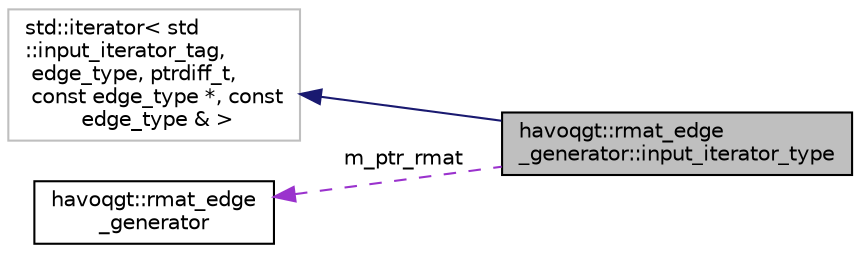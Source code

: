 digraph "havoqgt::rmat_edge_generator::input_iterator_type"
{
  edge [fontname="Helvetica",fontsize="10",labelfontname="Helvetica",labelfontsize="10"];
  node [fontname="Helvetica",fontsize="10",shape=record];
  rankdir="LR";
  Node1 [label="havoqgt::rmat_edge\l_generator::input_iterator_type",height=0.2,width=0.4,color="black", fillcolor="grey75", style="filled", fontcolor="black"];
  Node2 -> Node1 [dir="back",color="midnightblue",fontsize="10",style="solid",fontname="Helvetica"];
  Node2 [label="std::iterator\< std\l::input_iterator_tag,\l edge_type, ptrdiff_t,\l const edge_type *, const\l edge_type & \>",height=0.2,width=0.4,color="grey75", fillcolor="white", style="filled"];
  Node3 -> Node1 [dir="back",color="darkorchid3",fontsize="10",style="dashed",label=" m_ptr_rmat" ,fontname="Helvetica"];
  Node3 [label="havoqgt::rmat_edge\l_generator",height=0.2,width=0.4,color="black", fillcolor="white", style="filled",URL="$classhavoqgt_1_1rmat__edge__generator.html"];
}
